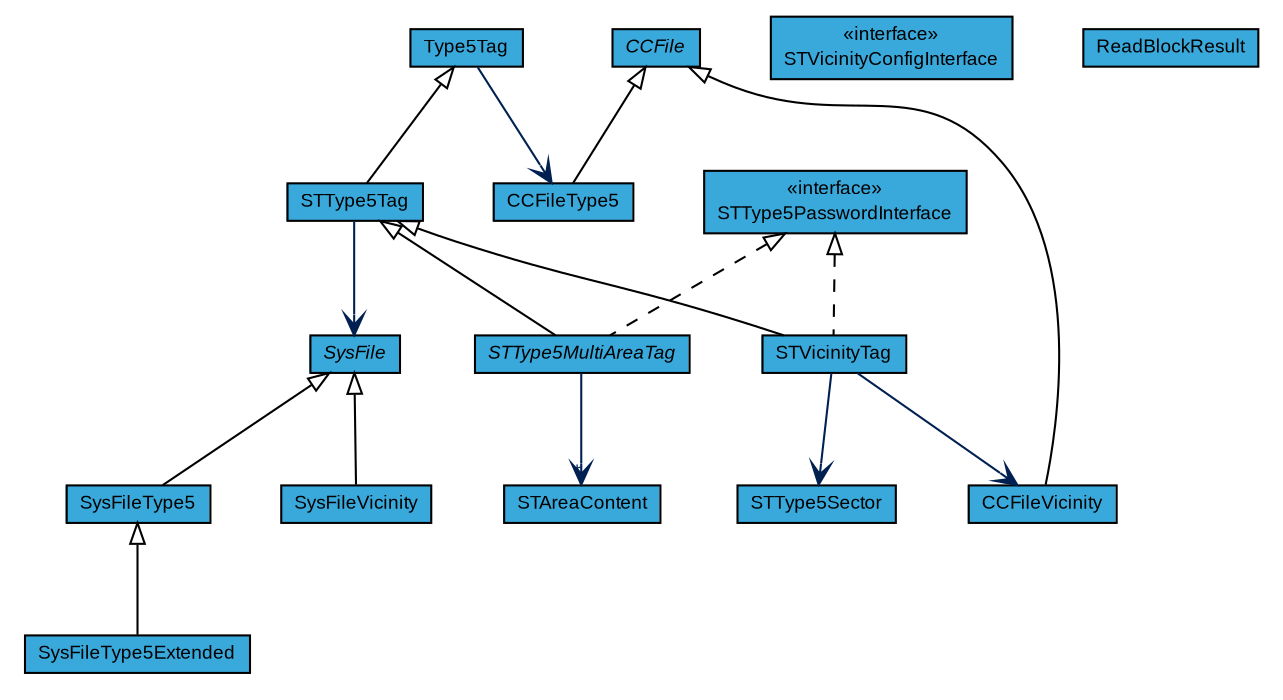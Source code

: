 #!/usr/local/bin/dot
#
# Class diagram 
# Generated by UMLGraph version R5_7_2-3-gee82a7 (http://www.umlgraph.org/)
#

digraph G {
	edge [fontname="arial",fontsize=10,labelfontname="arial",labelfontsize=10];
	node [fontname="arial",fontsize=10,shape=plaintext];
	nodesep=0.25;
	ranksep=0.5;
	// com.st.st25sdk.type5.Type5Tag
	c1546 [label=<<table title="com.st.st25sdk.type5.Type5Tag" border="0" cellborder="1" cellspacing="0" cellpadding="2" port="p" bgcolor="#39a9dc" href="./Type5Tag.html">
		<tr><td><table border="0" cellspacing="0" cellpadding="1">
<tr><td align="center" balign="center"> Type5Tag </td></tr>
		</table></td></tr>
		</table>>, URL="./Type5Tag.html", fontname="arial", fontcolor="black", fontsize=9.0];
	// com.st.st25sdk.type5.SysFileVicinity
	c1547 [label=<<table title="com.st.st25sdk.type5.SysFileVicinity" border="0" cellborder="1" cellspacing="0" cellpadding="2" port="p" bgcolor="#39a9dc" href="./SysFileVicinity.html">
		<tr><td><table border="0" cellspacing="0" cellpadding="1">
<tr><td align="center" balign="center"> SysFileVicinity </td></tr>
		</table></td></tr>
		</table>>, URL="./SysFileVicinity.html", fontname="arial", fontcolor="black", fontsize=9.0];
	// com.st.st25sdk.type5.SysFileType5Extended
	c1548 [label=<<table title="com.st.st25sdk.type5.SysFileType5Extended" border="0" cellborder="1" cellspacing="0" cellpadding="2" port="p" bgcolor="#39a9dc" href="./SysFileType5Extended.html">
		<tr><td><table border="0" cellspacing="0" cellpadding="1">
<tr><td align="center" balign="center"> SysFileType5Extended </td></tr>
		</table></td></tr>
		</table>>, URL="./SysFileType5Extended.html", fontname="arial", fontcolor="black", fontsize=9.0];
	// com.st.st25sdk.type5.SysFileType5
	c1549 [label=<<table title="com.st.st25sdk.type5.SysFileType5" border="0" cellborder="1" cellspacing="0" cellpadding="2" port="p" bgcolor="#39a9dc" href="./SysFileType5.html">
		<tr><td><table border="0" cellspacing="0" cellpadding="1">
<tr><td align="center" balign="center"> SysFileType5 </td></tr>
		</table></td></tr>
		</table>>, URL="./SysFileType5.html", fontname="arial", fontcolor="black", fontsize=9.0];
	// com.st.st25sdk.type5.SysFile
	c1550 [label=<<table title="com.st.st25sdk.type5.SysFile" border="0" cellborder="1" cellspacing="0" cellpadding="2" port="p" bgcolor="#39a9dc" href="./SysFile.html">
		<tr><td><table border="0" cellspacing="0" cellpadding="1">
<tr><td align="center" balign="center"><font face="arial italic"> SysFile </font></td></tr>
		</table></td></tr>
		</table>>, URL="./SysFile.html", fontname="arial", fontcolor="black", fontsize=9.0];
	// com.st.st25sdk.type5.STVicinityTag
	c1551 [label=<<table title="com.st.st25sdk.type5.STVicinityTag" border="0" cellborder="1" cellspacing="0" cellpadding="2" port="p" bgcolor="#39a9dc" href="./STVicinityTag.html">
		<tr><td><table border="0" cellspacing="0" cellpadding="1">
<tr><td align="center" balign="center"> STVicinityTag </td></tr>
		</table></td></tr>
		</table>>, URL="./STVicinityTag.html", fontname="arial", fontcolor="black", fontsize=9.0];
	// com.st.st25sdk.type5.STVicinityConfigInterface
	c1552 [label=<<table title="com.st.st25sdk.type5.STVicinityConfigInterface" border="0" cellborder="1" cellspacing="0" cellpadding="2" port="p" bgcolor="#39a9dc" href="./STVicinityConfigInterface.html">
		<tr><td><table border="0" cellspacing="0" cellpadding="1">
<tr><td align="center" balign="center"> &#171;interface&#187; </td></tr>
<tr><td align="center" balign="center"> STVicinityConfigInterface </td></tr>
		</table></td></tr>
		</table>>, URL="./STVicinityConfigInterface.html", fontname="arial", fontcolor="black", fontsize=9.0];
	// com.st.st25sdk.type5.STType5Tag
	c1553 [label=<<table title="com.st.st25sdk.type5.STType5Tag" border="0" cellborder="1" cellspacing="0" cellpadding="2" port="p" bgcolor="#39a9dc" href="./STType5Tag.html">
		<tr><td><table border="0" cellspacing="0" cellpadding="1">
<tr><td align="center" balign="center"> STType5Tag </td></tr>
		</table></td></tr>
		</table>>, URL="./STType5Tag.html", fontname="arial", fontcolor="black", fontsize=9.0];
	// com.st.st25sdk.type5.STType5Sector
	c1554 [label=<<table title="com.st.st25sdk.type5.STType5Sector" border="0" cellborder="1" cellspacing="0" cellpadding="2" port="p" bgcolor="#39a9dc" href="./STType5Sector.html">
		<tr><td><table border="0" cellspacing="0" cellpadding="1">
<tr><td align="center" balign="center"> STType5Sector </td></tr>
		</table></td></tr>
		</table>>, URL="./STType5Sector.html", fontname="arial", fontcolor="black", fontsize=9.0];
	// com.st.st25sdk.type5.STType5PasswordInterface
	c1555 [label=<<table title="com.st.st25sdk.type5.STType5PasswordInterface" border="0" cellborder="1" cellspacing="0" cellpadding="2" port="p" bgcolor="#39a9dc" href="./STType5PasswordInterface.html">
		<tr><td><table border="0" cellspacing="0" cellpadding="1">
<tr><td align="center" balign="center"> &#171;interface&#187; </td></tr>
<tr><td align="center" balign="center"> STType5PasswordInterface </td></tr>
		</table></td></tr>
		</table>>, URL="./STType5PasswordInterface.html", fontname="arial", fontcolor="black", fontsize=9.0];
	// com.st.st25sdk.type5.STType5MultiAreaTag
	c1556 [label=<<table title="com.st.st25sdk.type5.STType5MultiAreaTag" border="0" cellborder="1" cellspacing="0" cellpadding="2" port="p" bgcolor="#39a9dc" href="./STType5MultiAreaTag.html">
		<tr><td><table border="0" cellspacing="0" cellpadding="1">
<tr><td align="center" balign="center"><font face="arial italic"> STType5MultiAreaTag </font></td></tr>
		</table></td></tr>
		</table>>, URL="./STType5MultiAreaTag.html", fontname="arial", fontcolor="black", fontsize=9.0];
	// com.st.st25sdk.type5.STAreaContent
	c1557 [label=<<table title="com.st.st25sdk.type5.STAreaContent" border="0" cellborder="1" cellspacing="0" cellpadding="2" port="p" bgcolor="#39a9dc" href="./STAreaContent.html">
		<tr><td><table border="0" cellspacing="0" cellpadding="1">
<tr><td align="center" balign="center"> STAreaContent </td></tr>
		</table></td></tr>
		</table>>, URL="./STAreaContent.html", fontname="arial", fontcolor="black", fontsize=9.0];
	// com.st.st25sdk.type5.ReadBlockResult
	c1558 [label=<<table title="com.st.st25sdk.type5.ReadBlockResult" border="0" cellborder="1" cellspacing="0" cellpadding="2" port="p" bgcolor="#39a9dc" href="./ReadBlockResult.html">
		<tr><td><table border="0" cellspacing="0" cellpadding="1">
<tr><td align="center" balign="center"> ReadBlockResult </td></tr>
		</table></td></tr>
		</table>>, URL="./ReadBlockResult.html", fontname="arial", fontcolor="black", fontsize=9.0];
	// com.st.st25sdk.type5.CCFileVicinity
	c1559 [label=<<table title="com.st.st25sdk.type5.CCFileVicinity" border="0" cellborder="1" cellspacing="0" cellpadding="2" port="p" bgcolor="#39a9dc" href="./CCFileVicinity.html">
		<tr><td><table border="0" cellspacing="0" cellpadding="1">
<tr><td align="center" balign="center"> CCFileVicinity </td></tr>
		</table></td></tr>
		</table>>, URL="./CCFileVicinity.html", fontname="arial", fontcolor="black", fontsize=9.0];
	// com.st.st25sdk.type5.CCFileType5
	c1560 [label=<<table title="com.st.st25sdk.type5.CCFileType5" border="0" cellborder="1" cellspacing="0" cellpadding="2" port="p" bgcolor="#39a9dc" href="./CCFileType5.html">
		<tr><td><table border="0" cellspacing="0" cellpadding="1">
<tr><td align="center" balign="center"> CCFileType5 </td></tr>
		</table></td></tr>
		</table>>, URL="./CCFileType5.html", fontname="arial", fontcolor="black", fontsize=9.0];
	// com.st.st25sdk.type5.CCFile
	c1561 [label=<<table title="com.st.st25sdk.type5.CCFile" border="0" cellborder="1" cellspacing="0" cellpadding="2" port="p" bgcolor="#39a9dc" href="./CCFile.html">
		<tr><td><table border="0" cellspacing="0" cellpadding="1">
<tr><td align="center" balign="center"><font face="arial italic"> CCFile </font></td></tr>
		</table></td></tr>
		</table>>, URL="./CCFile.html", fontname="arial", fontcolor="black", fontsize=9.0];
	//com.st.st25sdk.type5.SysFileVicinity extends com.st.st25sdk.type5.SysFile
	c1550:p -> c1547:p [dir=back,arrowtail=empty];
	//com.st.st25sdk.type5.SysFileType5Extended extends com.st.st25sdk.type5.SysFileType5
	c1549:p -> c1548:p [dir=back,arrowtail=empty];
	//com.st.st25sdk.type5.SysFileType5 extends com.st.st25sdk.type5.SysFile
	c1550:p -> c1549:p [dir=back,arrowtail=empty];
	//com.st.st25sdk.type5.STVicinityTag extends com.st.st25sdk.type5.STType5Tag
	c1553:p -> c1551:p [dir=back,arrowtail=empty];
	//com.st.st25sdk.type5.STVicinityTag implements com.st.st25sdk.type5.STType5PasswordInterface
	c1555:p -> c1551:p [dir=back,arrowtail=empty,style=dashed];
	//com.st.st25sdk.type5.STType5Tag extends com.st.st25sdk.type5.Type5Tag
	c1546:p -> c1553:p [dir=back,arrowtail=empty];
	//com.st.st25sdk.type5.STType5MultiAreaTag extends com.st.st25sdk.type5.STType5Tag
	c1553:p -> c1556:p [dir=back,arrowtail=empty];
	//com.st.st25sdk.type5.STType5MultiAreaTag implements com.st.st25sdk.type5.STType5PasswordInterface
	c1555:p -> c1556:p [dir=back,arrowtail=empty,style=dashed];
	//com.st.st25sdk.type5.CCFileVicinity extends com.st.st25sdk.type5.CCFile
	c1561:p -> c1559:p [dir=back,arrowtail=empty];
	//com.st.st25sdk.type5.CCFileType5 extends com.st.st25sdk.type5.CCFile
	c1561:p -> c1560:p [dir=back,arrowtail=empty];
	// com.st.st25sdk.type5.Type5Tag NAVASSOC com.st.st25sdk.type5.CCFileType5
	c1546:p -> c1560:p [taillabel="", label="", headlabel="", fontname="arial", fontcolor="#002052", fontsize=10.0, color="#002052", arrowhead=open];
	// com.st.st25sdk.type5.STVicinityTag NAVASSOC com.st.st25sdk.type5.CCFileVicinity
	c1551:p -> c1559:p [taillabel="", label="", headlabel="", fontname="arial", fontcolor="#002052", fontsize=10.0, color="#002052", arrowhead=open];
	// com.st.st25sdk.type5.STVicinityTag NAVASSOC com.st.st25sdk.type5.STType5Sector
	c1551:p -> c1554:p [taillabel="", label="", headlabel="", fontname="arial", fontcolor="#002052", fontsize=10.0, color="#002052", arrowhead=open];
	// com.st.st25sdk.type5.STType5Tag NAVASSOC com.st.st25sdk.type5.SysFile
	c1553:p -> c1550:p [taillabel="", label="", headlabel="", fontname="arial", fontcolor="#002052", fontsize=10.0, color="#002052", arrowhead=open];
	// com.st.st25sdk.type5.STType5MultiAreaTag NAVASSOC com.st.st25sdk.type5.STAreaContent
	c1556:p -> c1557:p [taillabel="", label="", headlabel="*", fontname="arial", fontcolor="#002052", fontsize=10.0, color="#002052", arrowhead=open];
}

